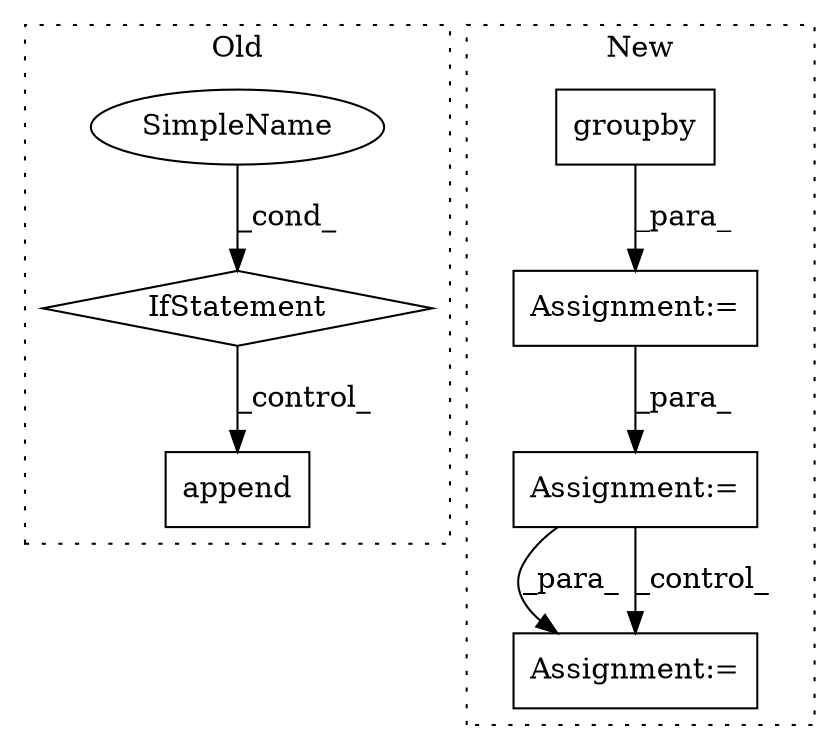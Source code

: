 digraph G {
subgraph cluster0 {
1 [label="append" a="32" s="10767,10778" l="7,1" shape="box"];
5 [label="IfStatement" a="25" s="10670,10748" l="4,2" shape="diamond"];
6 [label="SimpleName" a="42" s="" l="" shape="ellipse"];
label = "Old";
style="dotted";
}
subgraph cluster1 {
2 [label="groupby" a="32" s="10597,10626" l="8,1" shape="box"];
3 [label="Assignment:=" a="7" s="10738,10851" l="57,2" shape="box"];
4 [label="Assignment:=" a="7" s="10633,10728" l="66,2" shape="box"];
7 [label="Assignment:=" a="7" s="10586" l="1" shape="box"];
label = "New";
style="dotted";
}
2 -> 7 [label="_para_"];
4 -> 3 [label="_para_"];
4 -> 3 [label="_control_"];
5 -> 1 [label="_control_"];
6 -> 5 [label="_cond_"];
7 -> 4 [label="_para_"];
}